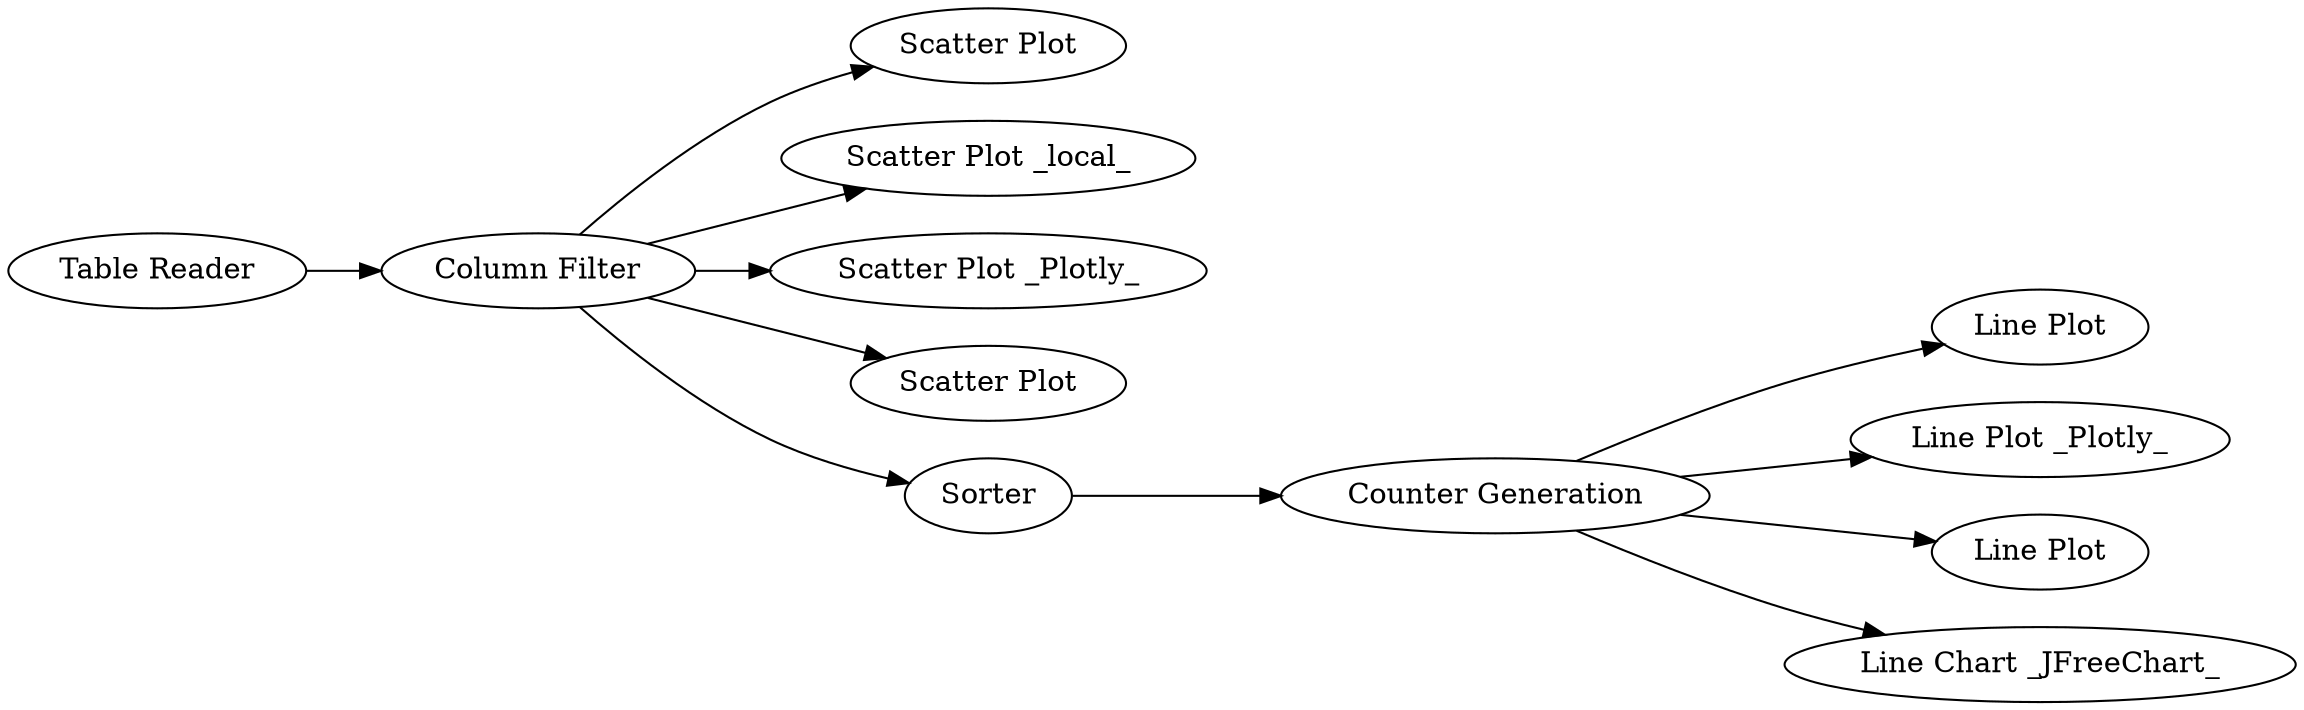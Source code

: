 digraph {
	10 [label="Scatter Plot"]
	77 [label="Column Filter"]
	90 [label="Table Reader"]
	91 [label="Scatter Plot _local_"]
	92 [label="Scatter Plot _Plotly_"]
	93 [label="Scatter Plot"]
	94 [label="Line Plot"]
	95 [label="Line Plot _Plotly_"]
	96 [label="Line Plot"]
	97 [label="Line Chart _JFreeChart_"]
	98 [label=Sorter]
	99 [label="Counter Generation"]
	77 -> 10
	77 -> 91
	77 -> 92
	77 -> 93
	77 -> 98
	90 -> 77
	98 -> 99
	99 -> 95
	99 -> 96
	99 -> 94
	99 -> 97
	rankdir=LR
}
